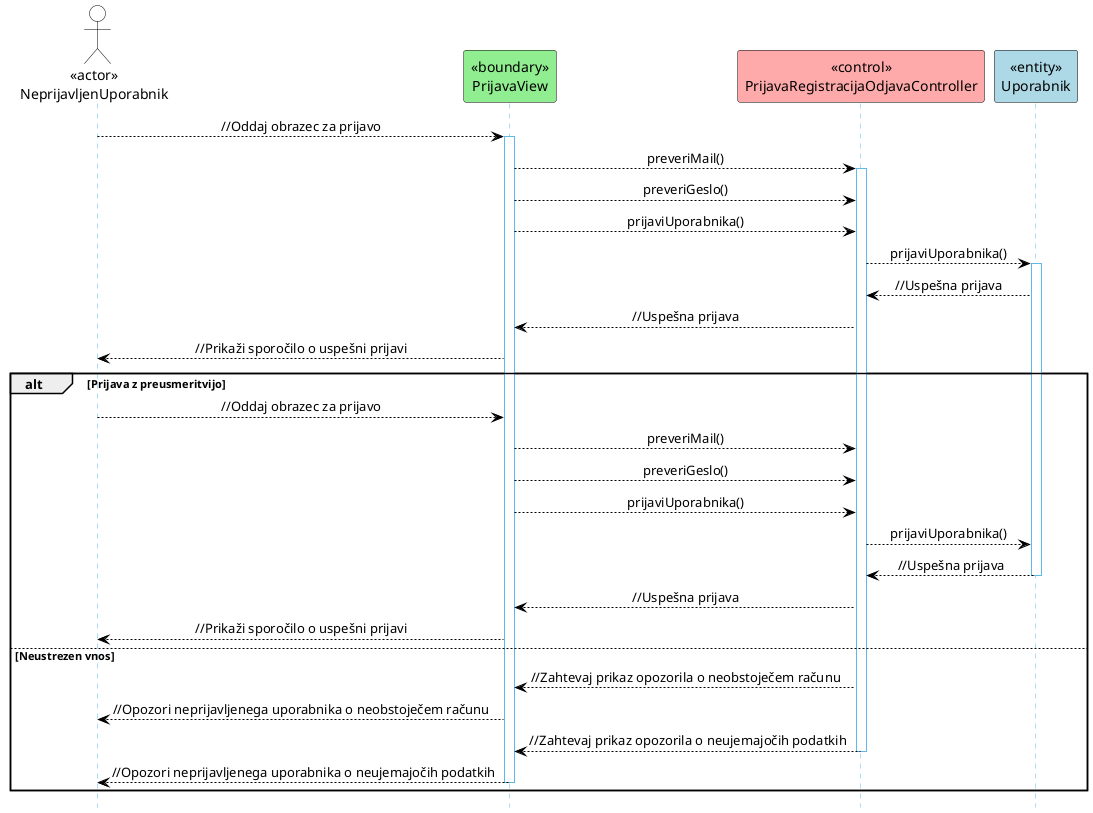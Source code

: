 @startuml
hide footbox

skinparam backgroundcolor transparent
skinparam defaultTextAlignment center
skinparam actorBorderColor black
skinparam actorBackgroundColor white
skinparam arrowColor black  
skinparam sequenceLifeLineBorderColor #5FB8EC
skinparam sequenceParticipantBorderColor #Black
skinparam sequenceParticipantBackgroundColor white

actor NeprijavljeniUpor as "<<actor>>\nNeprijavljenUporabnik"
participant PrijavaView as "<<boundary>>\nPrijavaView" #LightGreen
participant PrijavaRegistracijaOdjavaController as "<<control>>\nPrijavaRegistracijaOdjavaController" #FFAAAA
participant Uporabnik as "<<entity>>\nUporabnik" #LightBLue

NeprijavljeniUpor --> PrijavaView: //Oddaj obrazec za prijavo
activate PrijavaView
PrijavaView --> PrijavaRegistracijaOdjavaController: preveriMail()
activate PrijavaRegistracijaOdjavaController
PrijavaView --> PrijavaRegistracijaOdjavaController: preveriGeslo()
PrijavaView --> PrijavaRegistracijaOdjavaController: prijaviUporabnika()
PrijavaRegistracijaOdjavaController --> Uporabnik: prijaviUporabnika()
activate Uporabnik
Uporabnik --> PrijavaRegistracijaOdjavaController: //Uspešna prijava
PrijavaRegistracijaOdjavaController --> PrijavaView: //Uspešna prijava
PrijavaView --> NeprijavljeniUpor: //Prikaži sporočilo o uspešni prijavi

alt Prijava z preusmeritvijo
NeprijavljeniUpor --> PrijavaView: //Oddaj obrazec za prijavo
PrijavaView --> PrijavaRegistracijaOdjavaController: preveriMail()
PrijavaView --> PrijavaRegistracijaOdjavaController: preveriGeslo()
PrijavaView --> PrijavaRegistracijaOdjavaController: prijaviUporabnika()
PrijavaRegistracijaOdjavaController --> Uporabnik: prijaviUporabnika()
Uporabnik --> PrijavaRegistracijaOdjavaController: //Uspešna prijava
deactivate Uporabnik
PrijavaRegistracijaOdjavaController --> PrijavaView: //Uspešna prijava
PrijavaView --> NeprijavljeniUpor: //Prikaži sporočilo o uspešni prijavi

else Neustrezen vnos
PrijavaRegistracijaOdjavaController --> PrijavaView: //Zahtevaj prikaz opozorila o neobstoječem računu
PrijavaView --> NeprijavljeniUpor: //Opozori neprijavljenega uporabnika o neobstoječem računu

PrijavaRegistracijaOdjavaController --> PrijavaView: //Zahtevaj prikaz opozorila o neujemajočih podatkih
deactivate PrijavaRegistracijaOdjavaController
PrijavaView --> NeprijavljeniUpor: //Opozori neprijavljenega uporabnika o neujemajočih podatkih
deactivate PrijavaView

end
@enduml
